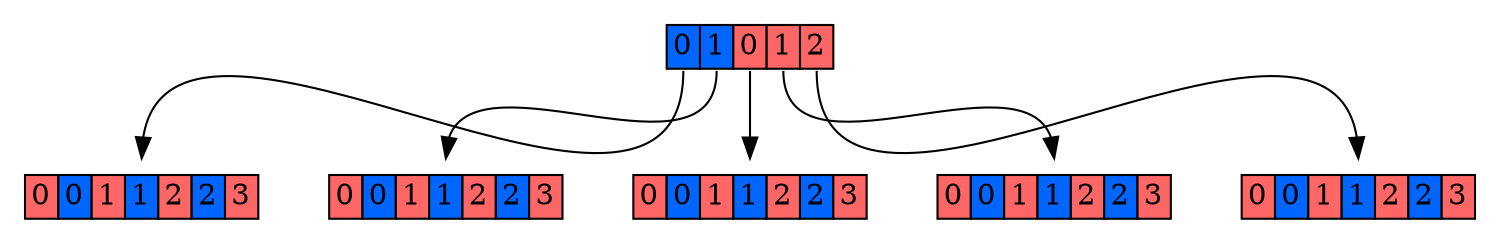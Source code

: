digraph extruded_layout {
	"()" [label=<<TABLE BORDER='0' CELLBORDER='1' CELLSPACING='0'><TR><TD PORT='x0' BGCOLOR='#0066ff'>0</TD><TD PORT='x1' BGCOLOR='#0066ff'>1</TD><TD PORT='x2' BGCOLOR='#ff6666'>0</TD><TD PORT='x3' BGCOLOR='#ff6666'>1</TD><TD PORT='x4' BGCOLOR='#ff6666'>2</TD></TR></TABLE>> shape=plaintext]
	"(0,)" [label=<<TABLE BORDER='0' CELLBORDER='1' CELLSPACING='0'><TR><TD PORT='x0' BGCOLOR='#ff6666'>0</TD><TD PORT='x1' BGCOLOR='#0066ff'>0</TD><TD PORT='x2' BGCOLOR='#ff6666'>1</TD><TD PORT='x3' BGCOLOR='#0066ff'>1</TD><TD PORT='x4' BGCOLOR='#ff6666'>2</TD><TD PORT='x5' BGCOLOR='#0066ff'>2</TD><TD PORT='x6' BGCOLOR='#ff6666'>3</TD></TR></TABLE>> shape=plaintext]
	"()":x0 -> "(0,)" [headport=n tailport="x0:s"]
	"(1,)" [label=<<TABLE BORDER='0' CELLBORDER='1' CELLSPACING='0'><TR><TD PORT='x0' BGCOLOR='#ff6666'>0</TD><TD PORT='x1' BGCOLOR='#0066ff'>0</TD><TD PORT='x2' BGCOLOR='#ff6666'>1</TD><TD PORT='x3' BGCOLOR='#0066ff'>1</TD><TD PORT='x4' BGCOLOR='#ff6666'>2</TD><TD PORT='x5' BGCOLOR='#0066ff'>2</TD><TD PORT='x6' BGCOLOR='#ff6666'>3</TD></TR></TABLE>> shape=plaintext]
	"()":x1 -> "(1,)" [headport=n tailport="x1:s"]
	"(2,)" [label=<<TABLE BORDER='0' CELLBORDER='1' CELLSPACING='0'><TR><TD PORT='x0' BGCOLOR='#ff6666'>0</TD><TD PORT='x1' BGCOLOR='#0066ff'>0</TD><TD PORT='x2' BGCOLOR='#ff6666'>1</TD><TD PORT='x3' BGCOLOR='#0066ff'>1</TD><TD PORT='x4' BGCOLOR='#ff6666'>2</TD><TD PORT='x5' BGCOLOR='#0066ff'>2</TD><TD PORT='x6' BGCOLOR='#ff6666'>3</TD></TR></TABLE>> shape=plaintext]
	"()":x2 -> "(2,)" [headport=n tailport="x2:s"]
	"(3,)" [label=<<TABLE BORDER='0' CELLBORDER='1' CELLSPACING='0'><TR><TD PORT='x0' BGCOLOR='#ff6666'>0</TD><TD PORT='x1' BGCOLOR='#0066ff'>0</TD><TD PORT='x2' BGCOLOR='#ff6666'>1</TD><TD PORT='x3' BGCOLOR='#0066ff'>1</TD><TD PORT='x4' BGCOLOR='#ff6666'>2</TD><TD PORT='x5' BGCOLOR='#0066ff'>2</TD><TD PORT='x6' BGCOLOR='#ff6666'>3</TD></TR></TABLE>> shape=plaintext]
	"()":x3 -> "(3,)" [headport=n tailport="x3:s"]
	"(4,)" [label=<<TABLE BORDER='0' CELLBORDER='1' CELLSPACING='0'><TR><TD PORT='x0' BGCOLOR='#ff6666'>0</TD><TD PORT='x1' BGCOLOR='#0066ff'>0</TD><TD PORT='x2' BGCOLOR='#ff6666'>1</TD><TD PORT='x3' BGCOLOR='#0066ff'>1</TD><TD PORT='x4' BGCOLOR='#ff6666'>2</TD><TD PORT='x5' BGCOLOR='#0066ff'>2</TD><TD PORT='x6' BGCOLOR='#ff6666'>3</TD></TR></TABLE>> shape=plaintext]
	"()":x4 -> "(4,)" [headport=n tailport="x4:s"]
}
